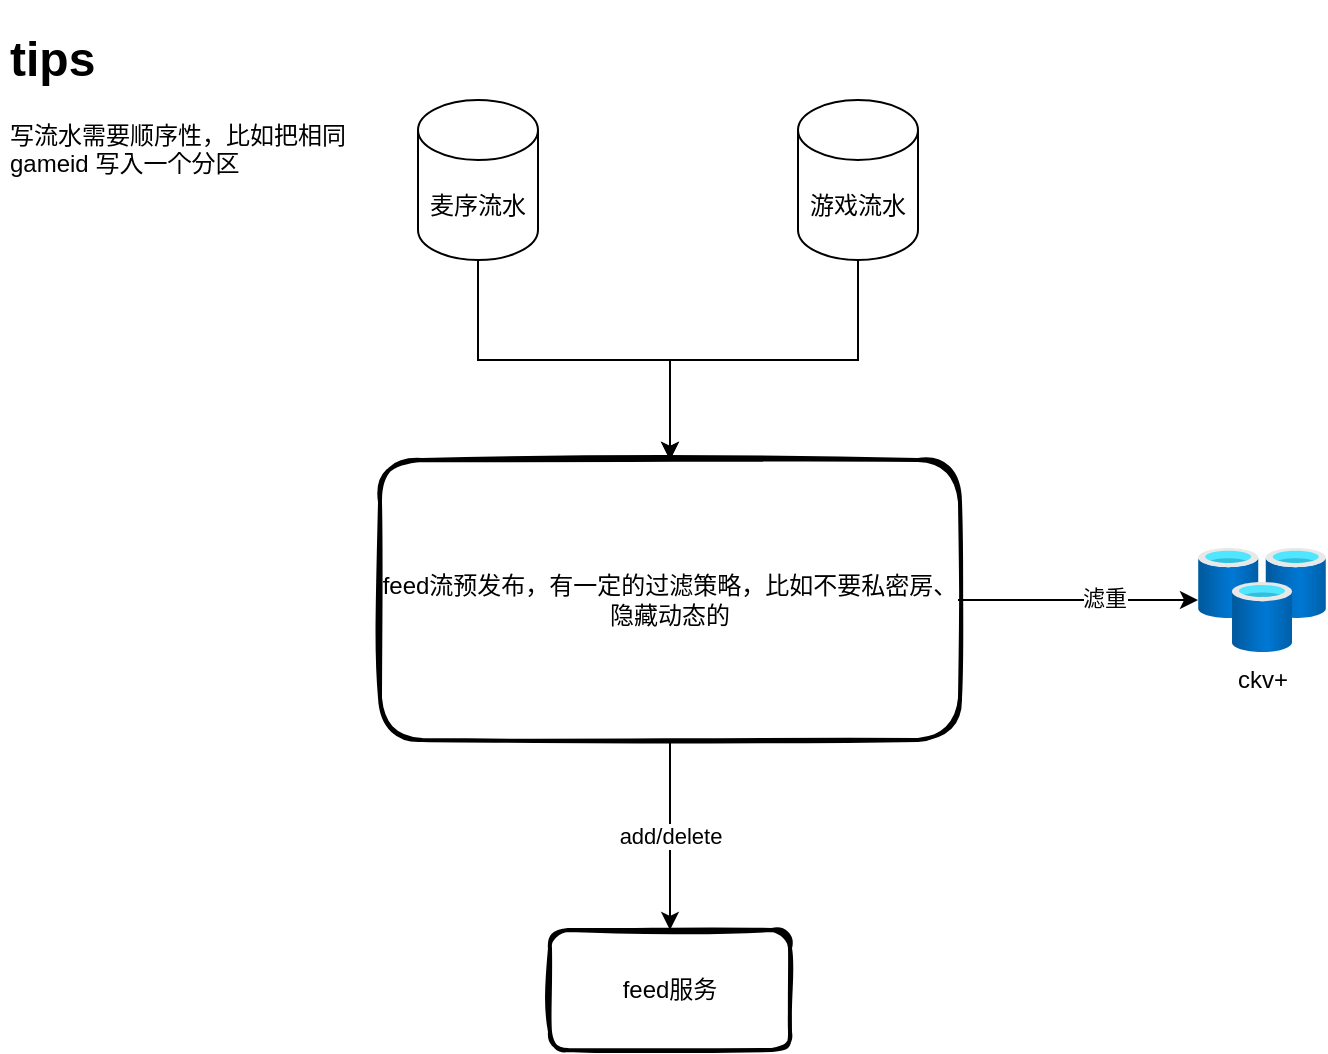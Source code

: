 <mxfile version="21.0.8" type="github">
  <diagram name="第 1 页" id="caCFr2Vk4D042K3UBnO_">
    <mxGraphModel dx="1306" dy="726" grid="1" gridSize="10" guides="1" tooltips="1" connect="1" arrows="1" fold="1" page="1" pageScale="1" pageWidth="827" pageHeight="1169" math="0" shadow="0">
      <root>
        <mxCell id="0" />
        <mxCell id="1" parent="0" />
        <mxCell id="S8fOJkQvZu5loHgqg9Qc-12" value="add/delete" style="edgeStyle=orthogonalEdgeStyle;rounded=0;orthogonalLoop=1;jettySize=auto;html=1;exitX=0.5;exitY=1;exitDx=0;exitDy=0;" edge="1" parent="1" source="S8fOJkQvZu5loHgqg9Qc-1" target="S8fOJkQvZu5loHgqg9Qc-11">
          <mxGeometry relative="1" as="geometry" />
        </mxCell>
        <mxCell id="S8fOJkQvZu5loHgqg9Qc-1" value="feed流预发布，有一定的过滤策略，比如不要私密房、隐藏动态的" style="rounded=1;whiteSpace=wrap;html=1;strokeWidth=2;fillWeight=4;hachureGap=8;hachureAngle=45;fillColor=none;sketch=1;" vertex="1" parent="1">
          <mxGeometry x="261" y="350" width="290" height="140" as="geometry" />
        </mxCell>
        <mxCell id="S8fOJkQvZu5loHgqg9Qc-7" style="edgeStyle=orthogonalEdgeStyle;rounded=0;orthogonalLoop=1;jettySize=auto;html=1;exitX=0.5;exitY=1;exitDx=0;exitDy=0;exitPerimeter=0;" edge="1" parent="1" source="S8fOJkQvZu5loHgqg9Qc-2" target="S8fOJkQvZu5loHgqg9Qc-1">
          <mxGeometry relative="1" as="geometry" />
        </mxCell>
        <mxCell id="S8fOJkQvZu5loHgqg9Qc-2" value="麦序流水" style="shape=cylinder3;whiteSpace=wrap;html=1;boundedLbl=1;backgroundOutline=1;size=15;" vertex="1" parent="1">
          <mxGeometry x="280" y="170" width="60" height="80" as="geometry" />
        </mxCell>
        <mxCell id="S8fOJkQvZu5loHgqg9Qc-8" style="edgeStyle=orthogonalEdgeStyle;rounded=0;orthogonalLoop=1;jettySize=auto;html=1;entryX=0.5;entryY=0;entryDx=0;entryDy=0;" edge="1" parent="1" source="S8fOJkQvZu5loHgqg9Qc-3" target="S8fOJkQvZu5loHgqg9Qc-1">
          <mxGeometry relative="1" as="geometry" />
        </mxCell>
        <mxCell id="S8fOJkQvZu5loHgqg9Qc-3" value="游戏流水" style="shape=cylinder3;whiteSpace=wrap;html=1;boundedLbl=1;backgroundOutline=1;size=15;" vertex="1" parent="1">
          <mxGeometry x="470" y="170" width="60" height="80" as="geometry" />
        </mxCell>
        <mxCell id="S8fOJkQvZu5loHgqg9Qc-4" value="&lt;h1&gt;tips&lt;/h1&gt;&lt;div&gt;写流水需要顺序性，比如把相同gameid 写入一个分区&lt;/div&gt;" style="text;html=1;strokeColor=none;fillColor=none;spacing=5;spacingTop=-20;whiteSpace=wrap;overflow=hidden;rounded=0;" vertex="1" parent="1">
          <mxGeometry x="71" y="130" width="190" height="120" as="geometry" />
        </mxCell>
        <mxCell id="S8fOJkQvZu5loHgqg9Qc-5" value="ckv+" style="image;aspect=fixed;html=1;points=[];align=center;fontSize=12;image=img/lib/azure2/databases/Cache_Redis.svg;" vertex="1" parent="1">
          <mxGeometry x="670" y="394" width="64" height="52" as="geometry" />
        </mxCell>
        <mxCell id="S8fOJkQvZu5loHgqg9Qc-6" value="" style="endArrow=classic;html=1;rounded=0;entryX=0;entryY=0.5;entryDx=0;entryDy=0;entryPerimeter=0;" edge="1" parent="1" target="S8fOJkQvZu5loHgqg9Qc-5">
          <mxGeometry width="50" height="50" relative="1" as="geometry">
            <mxPoint x="550" y="420" as="sourcePoint" />
            <mxPoint x="600" y="370" as="targetPoint" />
          </mxGeometry>
        </mxCell>
        <mxCell id="S8fOJkQvZu5loHgqg9Qc-9" value="滤重" style="edgeLabel;html=1;align=center;verticalAlign=middle;resizable=0;points=[];" vertex="1" connectable="0" parent="S8fOJkQvZu5loHgqg9Qc-6">
          <mxGeometry x="0.217" y="1" relative="1" as="geometry">
            <mxPoint as="offset" />
          </mxGeometry>
        </mxCell>
        <mxCell id="S8fOJkQvZu5loHgqg9Qc-11" value="feed服务" style="rounded=1;whiteSpace=wrap;html=1;strokeWidth=2;fillWeight=4;hachureGap=8;hachureAngle=45;fillColor=none;sketch=1;" vertex="1" parent="1">
          <mxGeometry x="346" y="585" width="120" height="60" as="geometry" />
        </mxCell>
      </root>
    </mxGraphModel>
  </diagram>
</mxfile>
